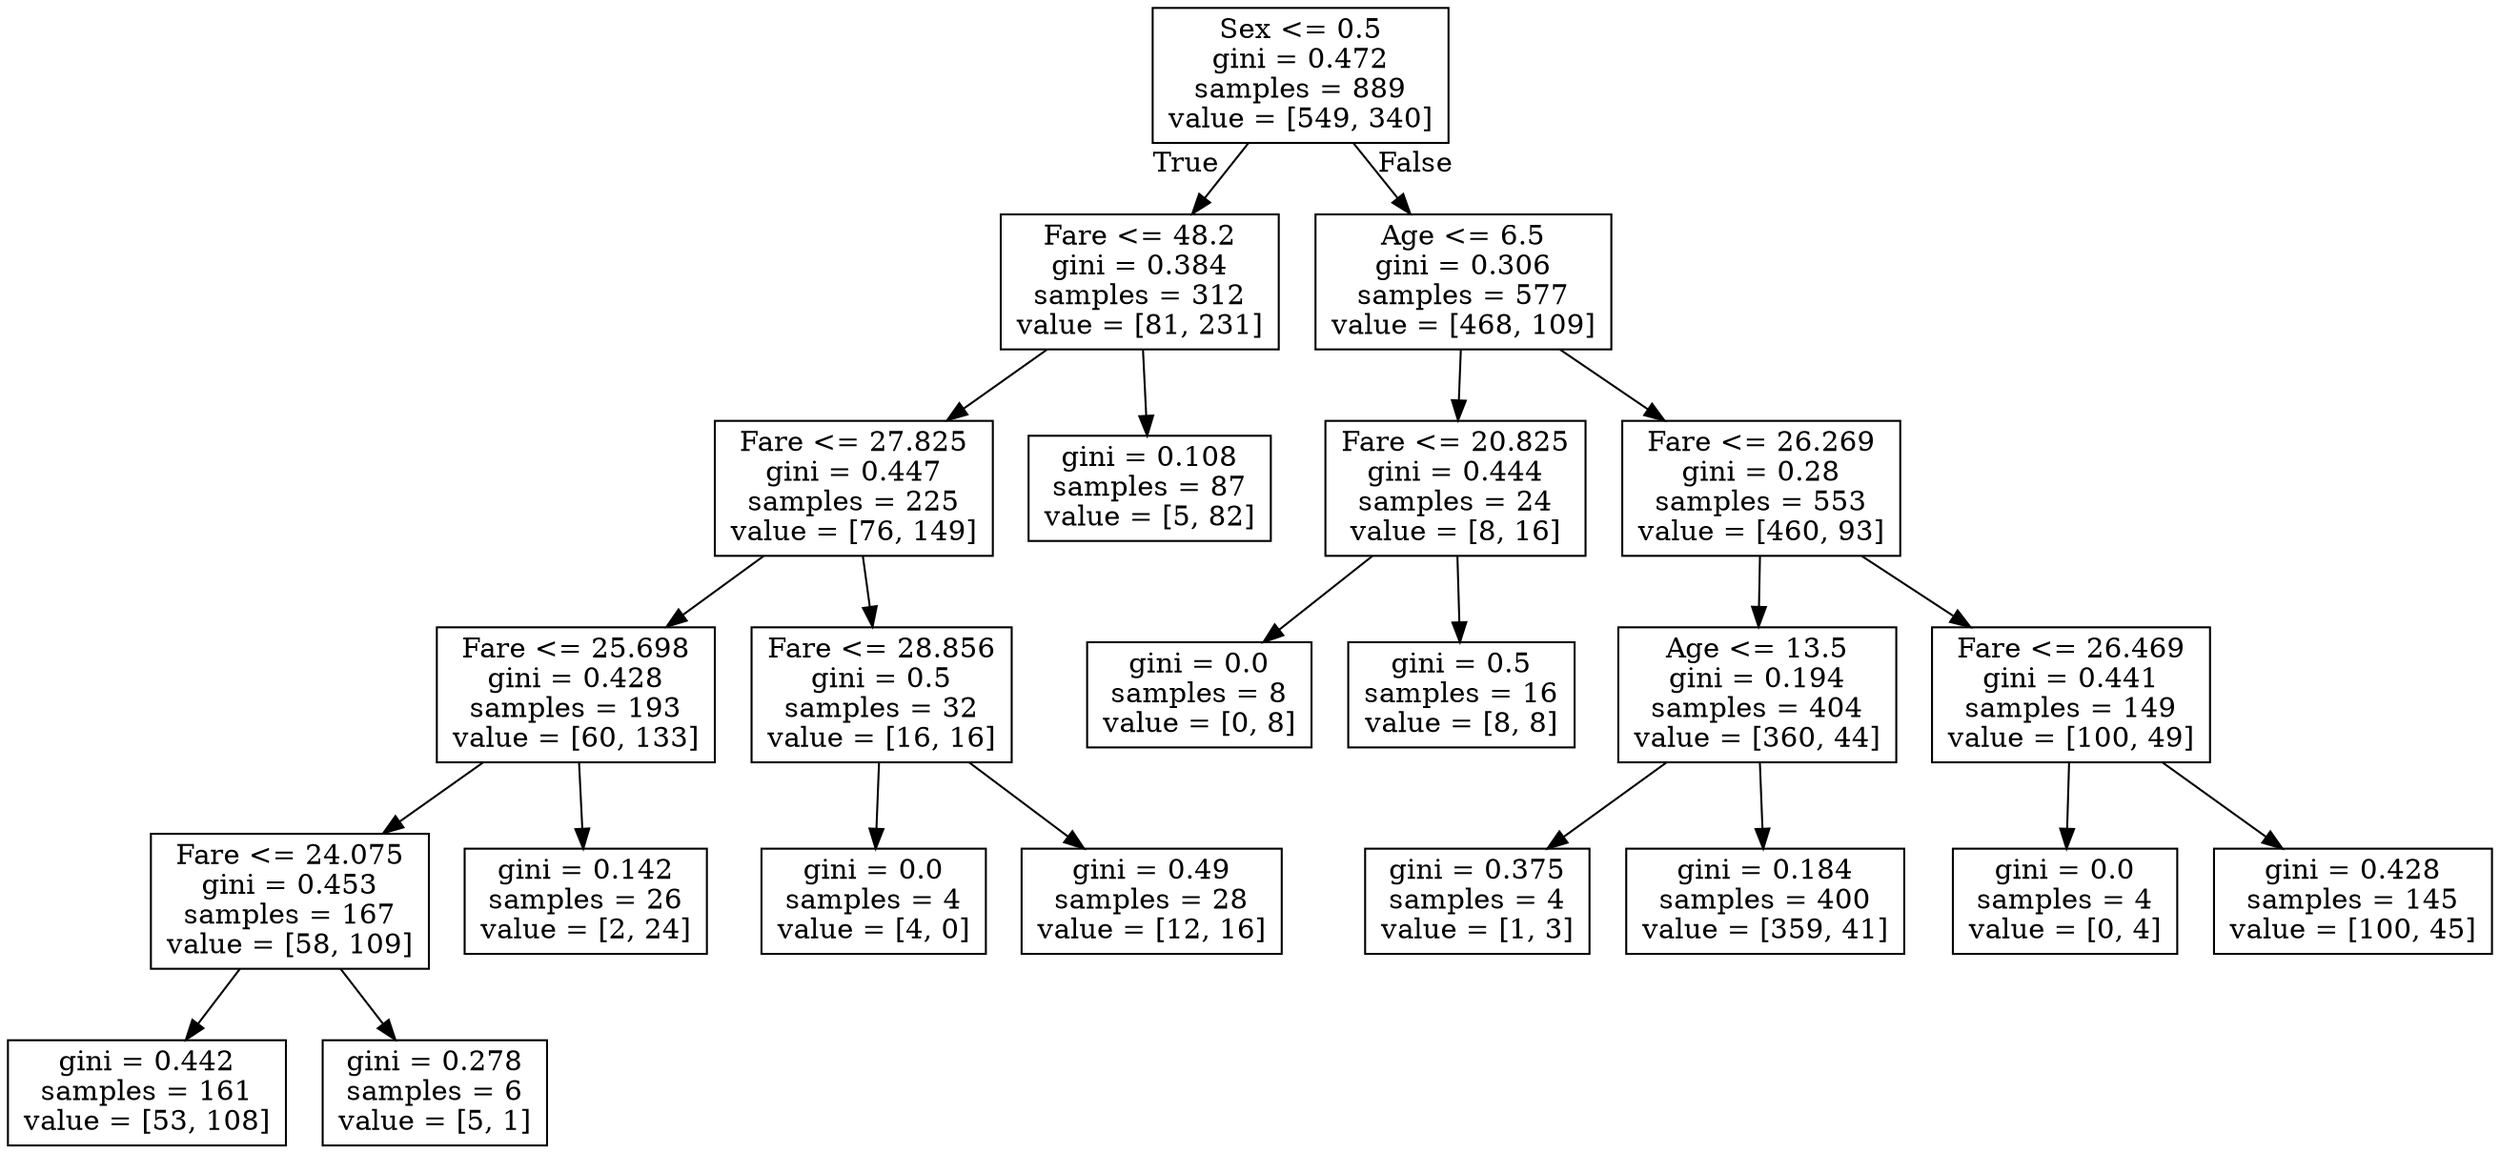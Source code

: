 digraph Tree {
node [shape=box] ;
0 [label="Sex <= 0.5\ngini = 0.472\nsamples = 889\nvalue = [549, 340]"] ;
1 [label="Fare <= 48.2\ngini = 0.384\nsamples = 312\nvalue = [81, 231]"] ;
0 -> 1 [labeldistance=2.5, labelangle=45, headlabel="True"] ;
7 [label="Fare <= 27.825\ngini = 0.447\nsamples = 225\nvalue = [76, 149]"] ;
1 -> 7 ;
15 [label="Fare <= 25.698\ngini = 0.428\nsamples = 193\nvalue = [60, 133]"] ;
7 -> 15 ;
17 [label="Fare <= 24.075\ngini = 0.453\nsamples = 167\nvalue = [58, 109]"] ;
15 -> 17 ;
19 [label="gini = 0.442\nsamples = 161\nvalue = [53, 108]"] ;
17 -> 19 ;
20 [label="gini = 0.278\nsamples = 6\nvalue = [5, 1]"] ;
17 -> 20 ;
18 [label="gini = 0.142\nsamples = 26\nvalue = [2, 24]"] ;
15 -> 18 ;
16 [label="Fare <= 28.856\ngini = 0.5\nsamples = 32\nvalue = [16, 16]"] ;
7 -> 16 ;
21 [label="gini = 0.0\nsamples = 4\nvalue = [4, 0]"] ;
16 -> 21 ;
22 [label="gini = 0.49\nsamples = 28\nvalue = [12, 16]"] ;
16 -> 22 ;
8 [label="gini = 0.108\nsamples = 87\nvalue = [5, 82]"] ;
1 -> 8 ;
2 [label="Age <= 6.5\ngini = 0.306\nsamples = 577\nvalue = [468, 109]"] ;
0 -> 2 [labeldistance=2.5, labelangle=-45, headlabel="False"] ;
3 [label="Fare <= 20.825\ngini = 0.444\nsamples = 24\nvalue = [8, 16]"] ;
2 -> 3 ;
13 [label="gini = 0.0\nsamples = 8\nvalue = [0, 8]"] ;
3 -> 13 ;
14 [label="gini = 0.5\nsamples = 16\nvalue = [8, 8]"] ;
3 -> 14 ;
4 [label="Fare <= 26.269\ngini = 0.28\nsamples = 553\nvalue = [460, 93]"] ;
2 -> 4 ;
5 [label="Age <= 13.5\ngini = 0.194\nsamples = 404\nvalue = [360, 44]"] ;
4 -> 5 ;
11 [label="gini = 0.375\nsamples = 4\nvalue = [1, 3]"] ;
5 -> 11 ;
12 [label="gini = 0.184\nsamples = 400\nvalue = [359, 41]"] ;
5 -> 12 ;
6 [label="Fare <= 26.469\ngini = 0.441\nsamples = 149\nvalue = [100, 49]"] ;
4 -> 6 ;
9 [label="gini = 0.0\nsamples = 4\nvalue = [0, 4]"] ;
6 -> 9 ;
10 [label="gini = 0.428\nsamples = 145\nvalue = [100, 45]"] ;
6 -> 10 ;
}